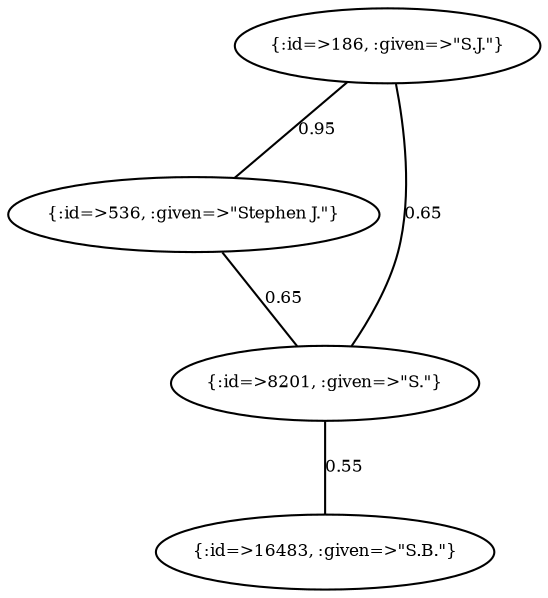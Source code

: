 graph Collector__WeightedGraph {
    "{:id=>186, :given=>\"S.J.\"}" [
        fontsize = 8,
        label = "{:id=>186, :given=>\"S.J.\"}"
    ]

    "{:id=>536, :given=>\"Stephen J.\"}" [
        fontsize = 8,
        label = "{:id=>536, :given=>\"Stephen J.\"}"
    ]

    "{:id=>8201, :given=>\"S.\"}" [
        fontsize = 8,
        label = "{:id=>8201, :given=>\"S.\"}"
    ]

    "{:id=>16483, :given=>\"S.B.\"}" [
        fontsize = 8,
        label = "{:id=>16483, :given=>\"S.B.\"}"
    ]

    "{:id=>186, :given=>\"S.J.\"}" -- "{:id=>536, :given=>\"Stephen J.\"}" [
        fontsize = 8,
        label = 0.95
    ]

    "{:id=>186, :given=>\"S.J.\"}" -- "{:id=>8201, :given=>\"S.\"}" [
        fontsize = 8,
        label = 0.65
    ]

    "{:id=>536, :given=>\"Stephen J.\"}" -- "{:id=>8201, :given=>\"S.\"}" [
        fontsize = 8,
        label = 0.65
    ]

    "{:id=>8201, :given=>\"S.\"}" -- "{:id=>16483, :given=>\"S.B.\"}" [
        fontsize = 8,
        label = 0.55
    ]
}
